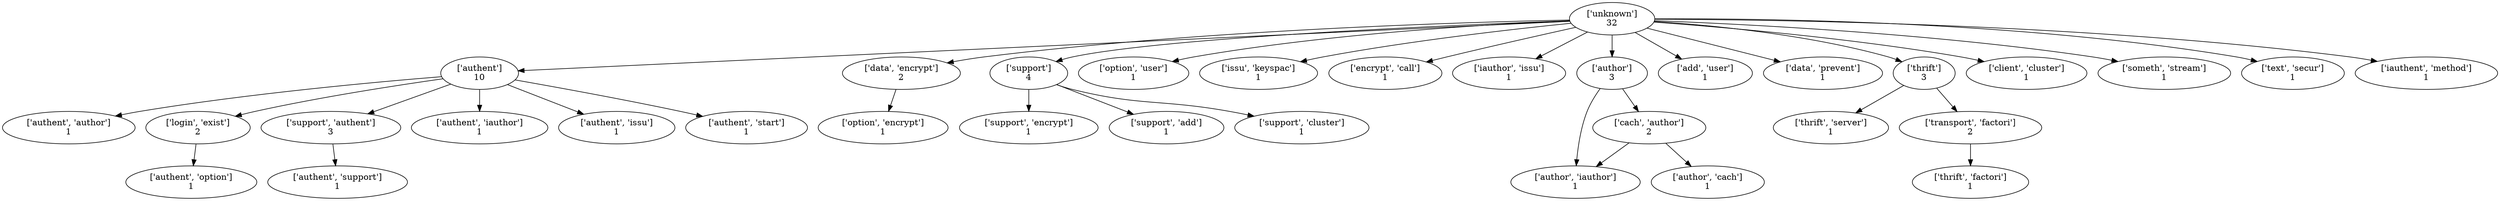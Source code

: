 strict digraph  {
	"['unknown']
32" -> "['authent']
10";
	"['unknown']
32" -> "['data', 'encrypt']
2";
	"['unknown']
32" -> "['support']
4";
	"['unknown']
32" -> "['option', 'user']
1";
	"['unknown']
32" -> "['issu', 'keyspac']
1";
	"['unknown']
32" -> "['encrypt', 'call']
1";
	"['unknown']
32" -> "['iauthor', 'issu']
1";
	"['unknown']
32" -> "['author']
3";
	"['unknown']
32" -> "['add', 'user']
1";
	"['unknown']
32" -> "['data', 'prevent']
1";
	"['unknown']
32" -> "['thrift']
3";
	"['unknown']
32" -> "['client', 'cluster']
1";
	"['unknown']
32" -> "['someth', 'stream']
1";
	"['unknown']
32" -> "['text', 'secur']
1";
	"['unknown']
32" -> "['iauthent', 'method']
1";
	"['authent']
10" -> "['authent', 'author']
1";
	"['authent']
10" -> "['login', 'exist']
2";
	"['authent']
10" -> "['support', 'authent']
3";
	"['authent']
10" -> "['authent', 'iauthor']
1";
	"['authent']
10" -> "['authent', 'issu']
1";
	"['authent']
10" -> "['authent', 'start']
1";
	"['data', 'encrypt']
2" -> "['option', 'encrypt']
1";
	"['support']
4" -> "['support', 'encrypt']
1";
	"['support']
4" -> "['support', 'add']
1";
	"['support']
4" -> "['support', 'cluster']
1";
	"['author']
3" -> "['author', 'iauthor']
1";
	"['author']
3" -> "['cach', 'author']
2";
	"['thrift']
3" -> "['thrift', 'server']
1";
	"['thrift']
3" -> "['transport', 'factori']
2";
	"['login', 'exist']
2" -> "['authent', 'option']
1";
	"['support', 'authent']
3" -> "['authent', 'support']
1";
	"['cach', 'author']
2" -> "['author', 'iauthor']
1";
	"['cach', 'author']
2" -> "['author', 'cach']
1";
	"['transport', 'factori']
2" -> "['thrift', 'factori']
1";
}
